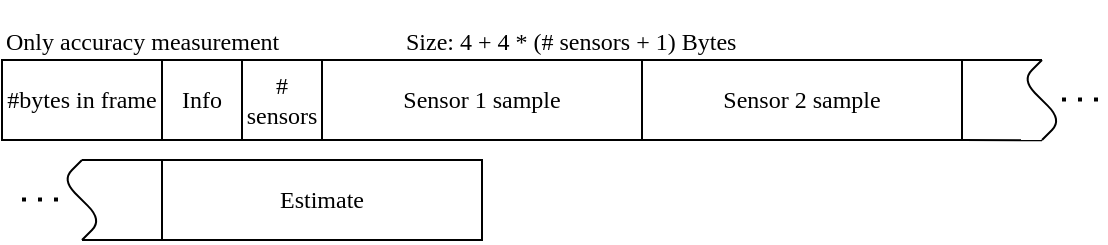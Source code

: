 <mxfile pages="3">
    <diagram id="CezKlIo9kEbH09fe8Lgx" name="Only accuracy dataframe">
        <mxGraphModel dx="436" dy="378" grid="1" gridSize="10" guides="1" tooltips="1" connect="1" arrows="1" fold="1" page="0" pageScale="1" pageWidth="850" pageHeight="1100" math="0" shadow="0">
            <root>
                <mxCell id="0"/>
                <mxCell id="1" parent="0"/>
                <mxCell id="1gsgTnn1MojumhcbCuec-44" value="Only accuracy measurement" style="text;html=1;align=left;verticalAlign=bottom;resizable=0;points=[];autosize=1;strokeColor=none;fillColor=none;fontFamily=Times New Roman;" parent="1" vertex="1">
                    <mxGeometry x="560" y="450" width="160" height="30" as="geometry"/>
                </mxCell>
                <mxCell id="1gsgTnn1MojumhcbCuec-45" value="Info" style="rounded=0;whiteSpace=wrap;html=1;fontFamily=Times New Roman;" parent="1" vertex="1">
                    <mxGeometry x="640" y="480" width="40" height="40" as="geometry"/>
                </mxCell>
                <mxCell id="1gsgTnn1MojumhcbCuec-46" value="# sensors" style="rounded=0;whiteSpace=wrap;html=1;fontFamily=Times New Roman;" parent="1" vertex="1">
                    <mxGeometry x="680" y="480" width="40" height="40" as="geometry"/>
                </mxCell>
                <mxCell id="1gsgTnn1MojumhcbCuec-47" value="&lt;div&gt;Sensor 1 sample&lt;/div&gt;" style="rounded=0;whiteSpace=wrap;html=1;fontFamily=Times New Roman;" parent="1" vertex="1">
                    <mxGeometry x="720" y="480" width="160" height="40" as="geometry"/>
                </mxCell>
                <mxCell id="1gsgTnn1MojumhcbCuec-48" value="Sensor 2 sample" style="rounded=0;whiteSpace=wrap;html=1;fontFamily=Times New Roman;" parent="1" vertex="1">
                    <mxGeometry x="880" y="480" width="160" height="40" as="geometry"/>
                </mxCell>
                <mxCell id="1gsgTnn1MojumhcbCuec-49" value="" style="endArrow=none;html=1;rounded=0;fontFamily=Times New Roman;" parent="1" edge="1">
                    <mxGeometry width="50" height="50" relative="1" as="geometry">
                        <mxPoint x="1040" y="520" as="sourcePoint"/>
                        <mxPoint x="1080" y="520.12" as="targetPoint"/>
                    </mxGeometry>
                </mxCell>
                <mxCell id="1gsgTnn1MojumhcbCuec-50" value="" style="endArrow=none;html=1;rounded=0;exitX=1;exitY=1;exitDx=0;exitDy=0;fontFamily=Times New Roman;" parent="1" edge="1">
                    <mxGeometry width="50" height="50" relative="1" as="geometry">
                        <mxPoint x="1040" y="480" as="sourcePoint"/>
                        <mxPoint x="1080" y="480" as="targetPoint"/>
                    </mxGeometry>
                </mxCell>
                <mxCell id="1gsgTnn1MojumhcbCuec-51" value="" style="endArrow=none;html=1;rounded=1;curved=0;fontFamily=Times New Roman;" parent="1" edge="1">
                    <mxGeometry width="50" height="50" relative="1" as="geometry">
                        <mxPoint x="1080" y="520" as="sourcePoint"/>
                        <mxPoint x="1080" y="480" as="targetPoint"/>
                        <Array as="points">
                            <mxPoint x="1090" y="510"/>
                            <mxPoint x="1070" y="490"/>
                        </Array>
                    </mxGeometry>
                </mxCell>
                <mxCell id="1gsgTnn1MojumhcbCuec-52" value="" style="endArrow=none;html=1;rounded=1;curved=0;fontFamily=Times New Roman;" parent="1" edge="1">
                    <mxGeometry width="50" height="50" relative="1" as="geometry">
                        <mxPoint x="600" y="570" as="sourcePoint"/>
                        <mxPoint x="600" y="530" as="targetPoint"/>
                        <Array as="points">
                            <mxPoint x="610" y="560"/>
                            <mxPoint x="590" y="540"/>
                        </Array>
                    </mxGeometry>
                </mxCell>
                <mxCell id="1gsgTnn1MojumhcbCuec-53" value="" style="endArrow=none;html=1;rounded=0;exitX=1;exitY=1;exitDx=0;exitDy=0;fontFamily=Times New Roman;" parent="1" edge="1">
                    <mxGeometry width="50" height="50" relative="1" as="geometry">
                        <mxPoint x="600" y="570" as="sourcePoint"/>
                        <mxPoint x="640" y="570" as="targetPoint"/>
                    </mxGeometry>
                </mxCell>
                <mxCell id="1gsgTnn1MojumhcbCuec-54" value="" style="endArrow=none;html=1;rounded=0;exitX=1;exitY=1;exitDx=0;exitDy=0;fontFamily=Times New Roman;" parent="1" edge="1">
                    <mxGeometry width="50" height="50" relative="1" as="geometry">
                        <mxPoint x="600" y="530" as="sourcePoint"/>
                        <mxPoint x="640" y="530" as="targetPoint"/>
                    </mxGeometry>
                </mxCell>
                <mxCell id="1gsgTnn1MojumhcbCuec-55" value="Estimate" style="rounded=0;whiteSpace=wrap;html=1;fontFamily=Times New Roman;" parent="1" vertex="1">
                    <mxGeometry x="640" y="530" width="160" height="40" as="geometry"/>
                </mxCell>
                <mxCell id="1gsgTnn1MojumhcbCuec-56" value="#bytes in frame" style="rounded=0;whiteSpace=wrap;html=1;fontFamily=Times New Roman;" parent="1" vertex="1">
                    <mxGeometry x="560" y="480" width="80" height="40" as="geometry"/>
                </mxCell>
                <mxCell id="1gsgTnn1MojumhcbCuec-57" value="Size: 4 + 4 * (# sensors + 1) Bytes" style="text;html=1;align=left;verticalAlign=bottom;resizable=0;points=[];autosize=1;strokeColor=none;fillColor=none;fontFamily=Times New Roman;" parent="1" vertex="1">
                    <mxGeometry x="760" y="450" width="190" height="30" as="geometry"/>
                </mxCell>
                <mxCell id="suP6KwwtiiUI_wZViS6E-1" value="" style="endArrow=none;dashed=1;html=1;dashPattern=1 3;strokeWidth=2;fontFamily=Times New Roman;" parent="1" edge="1">
                    <mxGeometry width="50" height="50" relative="1" as="geometry">
                        <mxPoint x="1090" y="499.8" as="sourcePoint"/>
                        <mxPoint x="1110" y="499.8" as="targetPoint"/>
                    </mxGeometry>
                </mxCell>
                <mxCell id="suP6KwwtiiUI_wZViS6E-2" value="" style="endArrow=none;dashed=1;html=1;dashPattern=1 3;strokeWidth=2;fontFamily=Times New Roman;" parent="1" edge="1">
                    <mxGeometry width="50" height="50" relative="1" as="geometry">
                        <mxPoint x="570" y="549.8" as="sourcePoint"/>
                        <mxPoint x="590" y="549.8" as="targetPoint"/>
                    </mxGeometry>
                </mxCell>
            </root>
        </mxGraphModel>
    </diagram>
    <diagram name="Threshold dataframes" id="5MaY97g2fDwm6gCs_19E">
        <mxGraphModel dx="436" dy="778" grid="1" gridSize="10" guides="1" tooltips="1" connect="1" arrows="1" fold="1" page="0" pageScale="1" pageWidth="850" pageHeight="1100" math="0" shadow="0">
            <root>
                <mxCell id="0"/>
                <mxCell id="1" parent="0"/>
                <mxCell id="zo_QFZK9yHUCaQbPfVJ--23" value="Info" style="rounded=0;whiteSpace=wrap;html=1;fontFamily=Times New Roman;" parent="1" vertex="1">
                    <mxGeometry x="640" y="80" width="40" height="40" as="geometry"/>
                </mxCell>
                <mxCell id="zo_QFZK9yHUCaQbPfVJ--24" value="sampled value" style="rounded=0;whiteSpace=wrap;html=1;fontFamily=Times New Roman;" parent="1" vertex="1">
                    <mxGeometry x="760" y="80" width="160" height="40" as="geometry"/>
                </mxCell>
                <mxCell id="zo_QFZK9yHUCaQbPfVJ--25" value="ms since last" style="rounded=0;whiteSpace=wrap;html=1;fontFamily=Times New Roman;" parent="1" vertex="1">
                    <mxGeometry x="680" y="80" width="80" height="40" as="geometry"/>
                </mxCell>
                <mxCell id="zo_QFZK9yHUCaQbPfVJ--26" value="Threshold: only sample" style="text;html=1;align=left;verticalAlign=bottom;resizable=0;points=[];autosize=1;strokeColor=none;fillColor=none;fontFamily=Times New Roman;" parent="1" vertex="1">
                    <mxGeometry x="560" y="50" width="140" height="30" as="geometry"/>
                </mxCell>
                <mxCell id="zo_QFZK9yHUCaQbPfVJ--27" value="Threshold: Measurement" style="text;html=1;align=left;verticalAlign=bottom;resizable=0;points=[];autosize=1;strokeColor=none;fillColor=none;fontFamily=Times New Roman;" parent="1" vertex="1">
                    <mxGeometry x="560" y="150" width="140" height="30" as="geometry"/>
                </mxCell>
                <mxCell id="zo_QFZK9yHUCaQbPfVJ--28" value="Info" style="rounded=0;whiteSpace=wrap;html=1;fontFamily=Times New Roman;" parent="1" vertex="1">
                    <mxGeometry x="640" y="180" width="40" height="40" as="geometry"/>
                </mxCell>
                <mxCell id="zo_QFZK9yHUCaQbPfVJ--29" value="# sensors" style="rounded=0;whiteSpace=wrap;html=1;fontFamily=Times New Roman;" parent="1" vertex="1">
                    <mxGeometry x="680" y="180" width="40" height="40" as="geometry"/>
                </mxCell>
                <mxCell id="zo_QFZK9yHUCaQbPfVJ--31" value="&lt;div&gt;Sensor 1 sample&lt;/div&gt;" style="rounded=0;whiteSpace=wrap;html=1;fontFamily=Times New Roman;" parent="1" vertex="1">
                    <mxGeometry x="800" y="180" width="160" height="40" as="geometry"/>
                </mxCell>
                <mxCell id="zo_QFZK9yHUCaQbPfVJ--32" value="Sensor 2 sample" style="rounded=0;whiteSpace=wrap;html=1;fontFamily=Times New Roman;" parent="1" vertex="1">
                    <mxGeometry x="960" y="180" width="160" height="40" as="geometry"/>
                </mxCell>
                <mxCell id="zo_QFZK9yHUCaQbPfVJ--35" value="" style="endArrow=none;html=1;rounded=0;exitX=1;exitY=1;exitDx=0;exitDy=0;fontFamily=Times New Roman;" parent="1" edge="1">
                    <mxGeometry width="50" height="50" relative="1" as="geometry">
                        <mxPoint x="1120" y="220" as="sourcePoint"/>
                        <mxPoint x="1160" y="220.36" as="targetPoint"/>
                    </mxGeometry>
                </mxCell>
                <mxCell id="zo_QFZK9yHUCaQbPfVJ--36" value="" style="endArrow=none;html=1;rounded=0;exitX=1;exitY=1;exitDx=0;exitDy=0;fontFamily=Times New Roman;" parent="1" edge="1">
                    <mxGeometry width="50" height="50" relative="1" as="geometry">
                        <mxPoint x="1120" y="180" as="sourcePoint"/>
                        <mxPoint x="1160" y="180" as="targetPoint"/>
                    </mxGeometry>
                </mxCell>
                <mxCell id="zo_QFZK9yHUCaQbPfVJ--37" value="" style="endArrow=none;html=1;rounded=1;curved=0;fontFamily=Times New Roman;" parent="1" edge="1">
                    <mxGeometry width="50" height="50" relative="1" as="geometry">
                        <mxPoint x="1160" y="220" as="sourcePoint"/>
                        <mxPoint x="1160" y="180" as="targetPoint"/>
                        <Array as="points">
                            <mxPoint x="1170" y="210"/>
                            <mxPoint x="1150" y="190"/>
                        </Array>
                    </mxGeometry>
                </mxCell>
                <mxCell id="zo_QFZK9yHUCaQbPfVJ--42" value="" style="endArrow=none;html=1;rounded=1;curved=0;fontFamily=Times New Roman;" parent="1" edge="1">
                    <mxGeometry width="50" height="50" relative="1" as="geometry">
                        <mxPoint x="600" y="270" as="sourcePoint"/>
                        <mxPoint x="600" y="230" as="targetPoint"/>
                        <Array as="points">
                            <mxPoint x="610" y="260"/>
                            <mxPoint x="590" y="240"/>
                        </Array>
                    </mxGeometry>
                </mxCell>
                <mxCell id="zo_QFZK9yHUCaQbPfVJ--43" value="" style="endArrow=none;html=1;rounded=0;exitX=1;exitY=1;exitDx=0;exitDy=0;fontFamily=Times New Roman;" parent="1" edge="1">
                    <mxGeometry width="50" height="50" relative="1" as="geometry">
                        <mxPoint x="600" y="270" as="sourcePoint"/>
                        <mxPoint x="640" y="270" as="targetPoint"/>
                    </mxGeometry>
                </mxCell>
                <mxCell id="zo_QFZK9yHUCaQbPfVJ--44" value="" style="endArrow=none;html=1;rounded=0;exitX=1;exitY=1;exitDx=0;exitDy=0;fontFamily=Times New Roman;" parent="1" edge="1">
                    <mxGeometry width="50" height="50" relative="1" as="geometry">
                        <mxPoint x="600" y="230" as="sourcePoint"/>
                        <mxPoint x="640" y="230" as="targetPoint"/>
                    </mxGeometry>
                </mxCell>
                <mxCell id="zo_QFZK9yHUCaQbPfVJ--46" value="Estimate" style="rounded=0;whiteSpace=wrap;html=1;fontFamily=Times New Roman;" parent="1" vertex="1">
                    <mxGeometry x="640" y="230" width="160" height="40" as="geometry"/>
                </mxCell>
                <mxCell id="zo_QFZK9yHUCaQbPfVJ--85" value="#bytes in frame" style="rounded=0;whiteSpace=wrap;html=1;fontFamily=Times New Roman;" parent="1" vertex="1">
                    <mxGeometry x="560" y="80" width="80" height="40" as="geometry"/>
                </mxCell>
                <mxCell id="zo_QFZK9yHUCaQbPfVJ--86" value="#bytes in frame" style="rounded=0;whiteSpace=wrap;html=1;fontFamily=Times New Roman;" parent="1" vertex="1">
                    <mxGeometry x="560" y="180" width="80" height="40" as="geometry"/>
                </mxCell>
                <mxCell id="tW8qwgzpdADA8kUmM1yN-1" value="ms since last" style="rounded=0;whiteSpace=wrap;html=1;fontFamily=Times New Roman;" parent="1" vertex="1">
                    <mxGeometry x="720" y="180" width="80" height="40" as="geometry"/>
                </mxCell>
                <mxCell id="tW8qwgzpdADA8kUmM1yN-2" value="Size: 9 Bytes" style="text;html=1;align=left;verticalAlign=bottom;resizable=0;points=[];autosize=1;strokeColor=none;fillColor=none;fontFamily=Times New Roman;" parent="1" vertex="1">
                    <mxGeometry x="760" y="50" width="90" height="30" as="geometry"/>
                </mxCell>
                <mxCell id="tW8qwgzpdADA8kUmM1yN-3" value="Size: 6 + 4 * (# sensors + 1) Bytes" style="text;html=1;align=left;verticalAlign=bottom;resizable=0;points=[];autosize=1;strokeColor=none;fillColor=none;fontFamily=Times New Roman;" parent="1" vertex="1">
                    <mxGeometry x="760" y="150" width="190" height="30" as="geometry"/>
                </mxCell>
                <mxCell id="-DHKiChX_dCqWWMO0qg_-1" value="" style="endArrow=none;dashed=1;html=1;dashPattern=1 3;strokeWidth=2;fontFamily=Times New Roman;" parent="1" edge="1">
                    <mxGeometry width="50" height="50" relative="1" as="geometry">
                        <mxPoint x="1170" y="200" as="sourcePoint"/>
                        <mxPoint x="1190" y="200" as="targetPoint"/>
                    </mxGeometry>
                </mxCell>
                <mxCell id="-DHKiChX_dCqWWMO0qg_-3" value="" style="endArrow=none;dashed=1;html=1;dashPattern=1 3;strokeWidth=2;fontFamily=Times New Roman;" parent="1" edge="1">
                    <mxGeometry width="50" height="50" relative="1" as="geometry">
                        <mxPoint x="570" y="249.66" as="sourcePoint"/>
                        <mxPoint x="590" y="249.66" as="targetPoint"/>
                    </mxGeometry>
                </mxCell>
            </root>
        </mxGraphModel>
    </diagram>
    <diagram id="yJvN65ZclcWoMzJMrlJ4" name="Dynamicity dataframe">
        <mxGraphModel dx="169" dy="389" grid="1" gridSize="10" guides="1" tooltips="1" connect="1" arrows="1" fold="1" page="0" pageScale="1" pageWidth="850" pageHeight="1100" math="0" shadow="0">
            <root>
                <mxCell id="0"/>
                <mxCell id="1" parent="0"/>
                <mxCell id="sbcVqz6nusUQnK_1MTpJ-17" value="Dynamicity based sampling" style="text;html=1;align=left;verticalAlign=bottom;resizable=0;points=[];autosize=1;strokeColor=none;fillColor=none;fontFamily=Times New Roman;" parent="1" vertex="1">
                    <mxGeometry x="560" y="270" width="160" height="30" as="geometry"/>
                </mxCell>
                <mxCell id="sbcVqz6nusUQnK_1MTpJ-18" value="Info" style="rounded=0;whiteSpace=wrap;html=1;fontFamily=Times New Roman;" parent="1" vertex="1">
                    <mxGeometry x="640" y="300" width="40" height="40" as="geometry"/>
                </mxCell>
                <mxCell id="sbcVqz6nusUQnK_1MTpJ-19" value="# samples" style="rounded=0;whiteSpace=wrap;html=1;fontFamily=Times New Roman;" parent="1" vertex="1">
                    <mxGeometry x="720" y="300" width="40" height="40" as="geometry"/>
                </mxCell>
                <mxCell id="sbcVqz6nusUQnK_1MTpJ-20" value="# sensors" style="rounded=0;whiteSpace=wrap;html=1;fontFamily=Times New Roman;" parent="1" vertex="1">
                    <mxGeometry x="680" y="300" width="40" height="40" as="geometry"/>
                </mxCell>
                <mxCell id="sbcVqz6nusUQnK_1MTpJ-21" value="Sensor 1 sample 1" style="rounded=0;whiteSpace=wrap;html=1;fontFamily=Times New Roman;" parent="1" vertex="1">
                    <mxGeometry x="760" y="300" width="160" height="40" as="geometry"/>
                </mxCell>
                <mxCell id="sbcVqz6nusUQnK_1MTpJ-22" value="" style="endArrow=none;html=1;rounded=0;exitX=1;exitY=1;exitDx=0;exitDy=0;fontFamily=Times New Roman;" parent="1" edge="1">
                    <mxGeometry width="50" height="50" relative="1" as="geometry">
                        <mxPoint x="920" y="339.8" as="sourcePoint"/>
                        <mxPoint x="960" y="339.8" as="targetPoint"/>
                    </mxGeometry>
                </mxCell>
                <mxCell id="sbcVqz6nusUQnK_1MTpJ-23" value="" style="endArrow=none;html=1;rounded=0;exitX=1;exitY=1;exitDx=0;exitDy=0;fontFamily=Times New Roman;" parent="1" edge="1">
                    <mxGeometry width="50" height="50" relative="1" as="geometry">
                        <mxPoint x="920" y="300" as="sourcePoint"/>
                        <mxPoint x="960" y="300" as="targetPoint"/>
                    </mxGeometry>
                </mxCell>
                <mxCell id="sbcVqz6nusUQnK_1MTpJ-24" value="" style="endArrow=none;html=1;rounded=1;curved=0;fontFamily=Times New Roman;" parent="1" edge="1">
                    <mxGeometry width="50" height="50" relative="1" as="geometry">
                        <mxPoint x="960" y="340" as="sourcePoint"/>
                        <mxPoint x="960" y="300" as="targetPoint"/>
                        <Array as="points">
                            <mxPoint x="970" y="330"/>
                            <mxPoint x="950" y="310"/>
                        </Array>
                    </mxGeometry>
                </mxCell>
                <mxCell id="sbcVqz6nusUQnK_1MTpJ-25" value="" style="endArrow=none;html=1;rounded=1;curved=0;fontFamily=Times New Roman;" parent="1" edge="1">
                    <mxGeometry width="50" height="50" relative="1" as="geometry">
                        <mxPoint x="600" y="390" as="sourcePoint"/>
                        <mxPoint x="600" y="350" as="targetPoint"/>
                        <Array as="points">
                            <mxPoint x="610" y="380"/>
                            <mxPoint x="590" y="360"/>
                        </Array>
                    </mxGeometry>
                </mxCell>
                <mxCell id="sbcVqz6nusUQnK_1MTpJ-26" value="" style="endArrow=none;html=1;rounded=0;exitX=1;exitY=1;exitDx=0;exitDy=0;fontFamily=Times New Roman;" parent="1" edge="1">
                    <mxGeometry width="50" height="50" relative="1" as="geometry">
                        <mxPoint x="600" y="389.8" as="sourcePoint"/>
                        <mxPoint x="640" y="389.8" as="targetPoint"/>
                    </mxGeometry>
                </mxCell>
                <mxCell id="sbcVqz6nusUQnK_1MTpJ-27" value="" style="endArrow=none;html=1;rounded=0;exitX=1;exitY=1;exitDx=0;exitDy=0;fontFamily=Times New Roman;" parent="1" edge="1">
                    <mxGeometry width="50" height="50" relative="1" as="geometry">
                        <mxPoint x="600" y="350" as="sourcePoint"/>
                        <mxPoint x="640" y="350" as="targetPoint"/>
                    </mxGeometry>
                </mxCell>
                <mxCell id="sbcVqz6nusUQnK_1MTpJ-28" value="Sample 1 estimate" style="rounded=0;whiteSpace=wrap;html=1;fontFamily=Times New Roman;" parent="1" vertex="1">
                    <mxGeometry x="640" y="350" width="160" height="40" as="geometry"/>
                </mxCell>
                <mxCell id="sbcVqz6nusUQnK_1MTpJ-29" value="" style="endArrow=none;html=1;rounded=0;fontFamily=Times New Roman;" parent="1" edge="1">
                    <mxGeometry width="50" height="50" relative="1" as="geometry">
                        <mxPoint x="800" y="390" as="sourcePoint"/>
                        <mxPoint x="840" y="390" as="targetPoint"/>
                    </mxGeometry>
                </mxCell>
                <mxCell id="sbcVqz6nusUQnK_1MTpJ-30" value="" style="endArrow=none;html=1;rounded=0;exitX=1;exitY=1;exitDx=0;exitDy=0;fontFamily=Times New Roman;" parent="1" edge="1">
                    <mxGeometry width="50" height="50" relative="1" as="geometry">
                        <mxPoint x="800" y="350" as="sourcePoint"/>
                        <mxPoint x="840" y="350" as="targetPoint"/>
                    </mxGeometry>
                </mxCell>
                <mxCell id="sbcVqz6nusUQnK_1MTpJ-31" value="" style="endArrow=none;html=1;rounded=1;curved=0;fontFamily=Times New Roman;" parent="1" edge="1">
                    <mxGeometry width="50" height="50" relative="1" as="geometry">
                        <mxPoint x="840" y="390" as="sourcePoint"/>
                        <mxPoint x="840" y="350" as="targetPoint"/>
                        <Array as="points">
                            <mxPoint x="850" y="380"/>
                            <mxPoint x="830" y="360"/>
                        </Array>
                    </mxGeometry>
                </mxCell>
                <mxCell id="sbcVqz6nusUQnK_1MTpJ-32" value="" style="endArrow=none;html=1;rounded=1;curved=0;fontFamily=Times New Roman;" parent="1" edge="1">
                    <mxGeometry width="50" height="50" relative="1" as="geometry">
                        <mxPoint x="600" y="440" as="sourcePoint"/>
                        <mxPoint x="600" y="400" as="targetPoint"/>
                        <Array as="points">
                            <mxPoint x="610" y="430"/>
                            <mxPoint x="590" y="410"/>
                        </Array>
                    </mxGeometry>
                </mxCell>
                <mxCell id="sbcVqz6nusUQnK_1MTpJ-33" value="" style="endArrow=none;html=1;rounded=0;fontFamily=Times New Roman;" parent="1" edge="1">
                    <mxGeometry width="50" height="50" relative="1" as="geometry">
                        <mxPoint x="600" y="440.0" as="sourcePoint"/>
                        <mxPoint x="640" y="440.0" as="targetPoint"/>
                    </mxGeometry>
                </mxCell>
                <mxCell id="sbcVqz6nusUQnK_1MTpJ-34" value="" style="endArrow=none;html=1;rounded=0;fontFamily=Times New Roman;" parent="1" edge="1">
                    <mxGeometry width="50" height="50" relative="1" as="geometry">
                        <mxPoint x="600" y="400.0" as="sourcePoint"/>
                        <mxPoint x="640" y="400.0" as="targetPoint"/>
                    </mxGeometry>
                </mxCell>
                <mxCell id="sbcVqz6nusUQnK_1MTpJ-35" value="Sample n estimate" style="rounded=0;whiteSpace=wrap;html=1;fontFamily=Times New Roman;" parent="1" vertex="1">
                    <mxGeometry x="640" y="400" width="160" height="40" as="geometry"/>
                </mxCell>
                <mxCell id="sbcVqz6nusUQnK_1MTpJ-36" value="Time to wait in ms" style="rounded=0;whiteSpace=wrap;html=1;fontFamily=Times New Roman;" parent="1" vertex="1">
                    <mxGeometry x="800" y="400" width="80" height="40" as="geometry"/>
                </mxCell>
                <mxCell id="sbcVqz6nusUQnK_1MTpJ-39" value="#bytes in frame" style="rounded=0;whiteSpace=wrap;html=1;fontFamily=Times New Roman;" parent="1" vertex="1">
                    <mxGeometry x="560" y="300" width="80" height="40" as="geometry"/>
                </mxCell>
                <mxCell id="sbcVqz6nusUQnK_1MTpJ-43" value="Size: 7 + 4 * (# sensors + 1) * (# samples)&amp;nbsp; Bytes" style="text;html=1;align=left;verticalAlign=bottom;resizable=0;points=[];autosize=1;strokeColor=none;fillColor=none;fontFamily=Times New Roman;" parent="1" vertex="1">
                    <mxGeometry x="760" y="270" width="260" height="30" as="geometry"/>
                </mxCell>
                <mxCell id="EBIsd9LEnRhdcCV3pBYp-1" value="" style="endArrow=none;dashed=1;html=1;dashPattern=1 3;strokeWidth=2;fontFamily=Times New Roman;" parent="1" edge="1">
                    <mxGeometry width="50" height="50" relative="1" as="geometry">
                        <mxPoint x="970" y="319.58" as="sourcePoint"/>
                        <mxPoint x="990" y="319.58" as="targetPoint"/>
                    </mxGeometry>
                </mxCell>
                <mxCell id="EBIsd9LEnRhdcCV3pBYp-2" value="" style="endArrow=none;dashed=1;html=1;dashPattern=1 3;strokeWidth=2;fontFamily=Times New Roman;" parent="1" edge="1">
                    <mxGeometry width="50" height="50" relative="1" as="geometry">
                        <mxPoint x="570" y="369.8" as="sourcePoint"/>
                        <mxPoint x="590" y="369.8" as="targetPoint"/>
                    </mxGeometry>
                </mxCell>
                <mxCell id="EBIsd9LEnRhdcCV3pBYp-3" value="" style="endArrow=none;dashed=1;html=1;dashPattern=1 3;strokeWidth=2;fontFamily=Times New Roman;" parent="1" edge="1">
                    <mxGeometry width="50" height="50" relative="1" as="geometry">
                        <mxPoint x="570" y="419.8" as="sourcePoint"/>
                        <mxPoint x="590" y="419.8" as="targetPoint"/>
                    </mxGeometry>
                </mxCell>
                <mxCell id="EBIsd9LEnRhdcCV3pBYp-4" value="" style="endArrow=none;dashed=1;html=1;dashPattern=1 3;strokeWidth=2;fontFamily=Times New Roman;" parent="1" edge="1">
                    <mxGeometry width="50" height="50" relative="1" as="geometry">
                        <mxPoint x="850" y="369.8" as="sourcePoint"/>
                        <mxPoint x="870" y="369.8" as="targetPoint"/>
                    </mxGeometry>
                </mxCell>
            </root>
        </mxGraphModel>
    </diagram>
</mxfile>